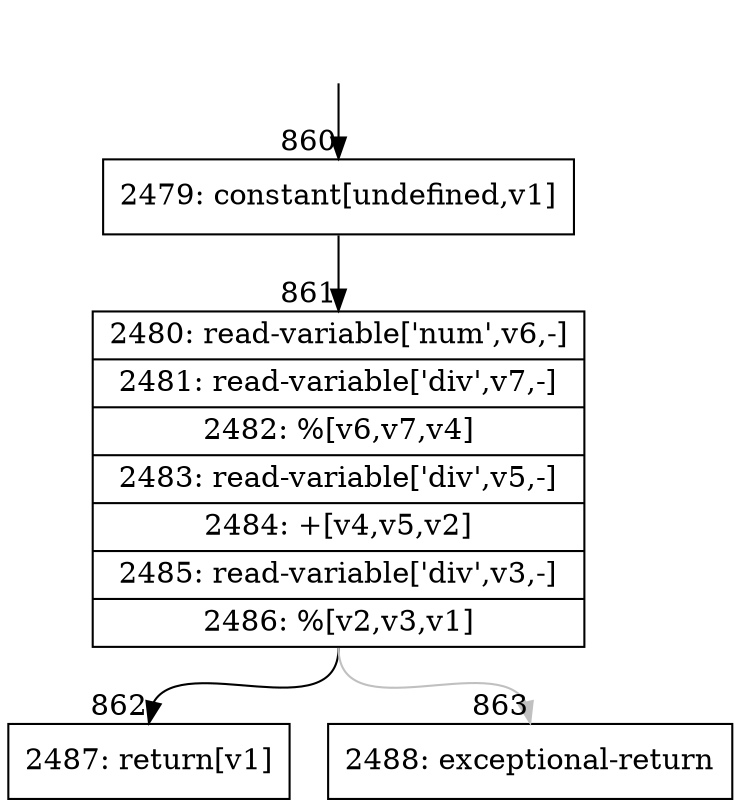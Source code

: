 digraph {
rankdir="TD"
BB_entry77[shape=none,label=""];
BB_entry77 -> BB860 [tailport=s, headport=n, headlabel="    860"]
BB860 [shape=record label="{2479: constant[undefined,v1]}" ] 
BB860 -> BB861 [tailport=s, headport=n, headlabel="      861"]
BB861 [shape=record label="{2480: read-variable['num',v6,-]|2481: read-variable['div',v7,-]|2482: %[v6,v7,v4]|2483: read-variable['div',v5,-]|2484: +[v4,v5,v2]|2485: read-variable['div',v3,-]|2486: %[v2,v3,v1]}" ] 
BB861 -> BB862 [tailport=s, headport=n, headlabel="      862"]
BB861 -> BB863 [tailport=s, headport=n, color=gray, headlabel="      863"]
BB862 [shape=record label="{2487: return[v1]}" ] 
BB863 [shape=record label="{2488: exceptional-return}" ] 
//#$~ 1258
}
